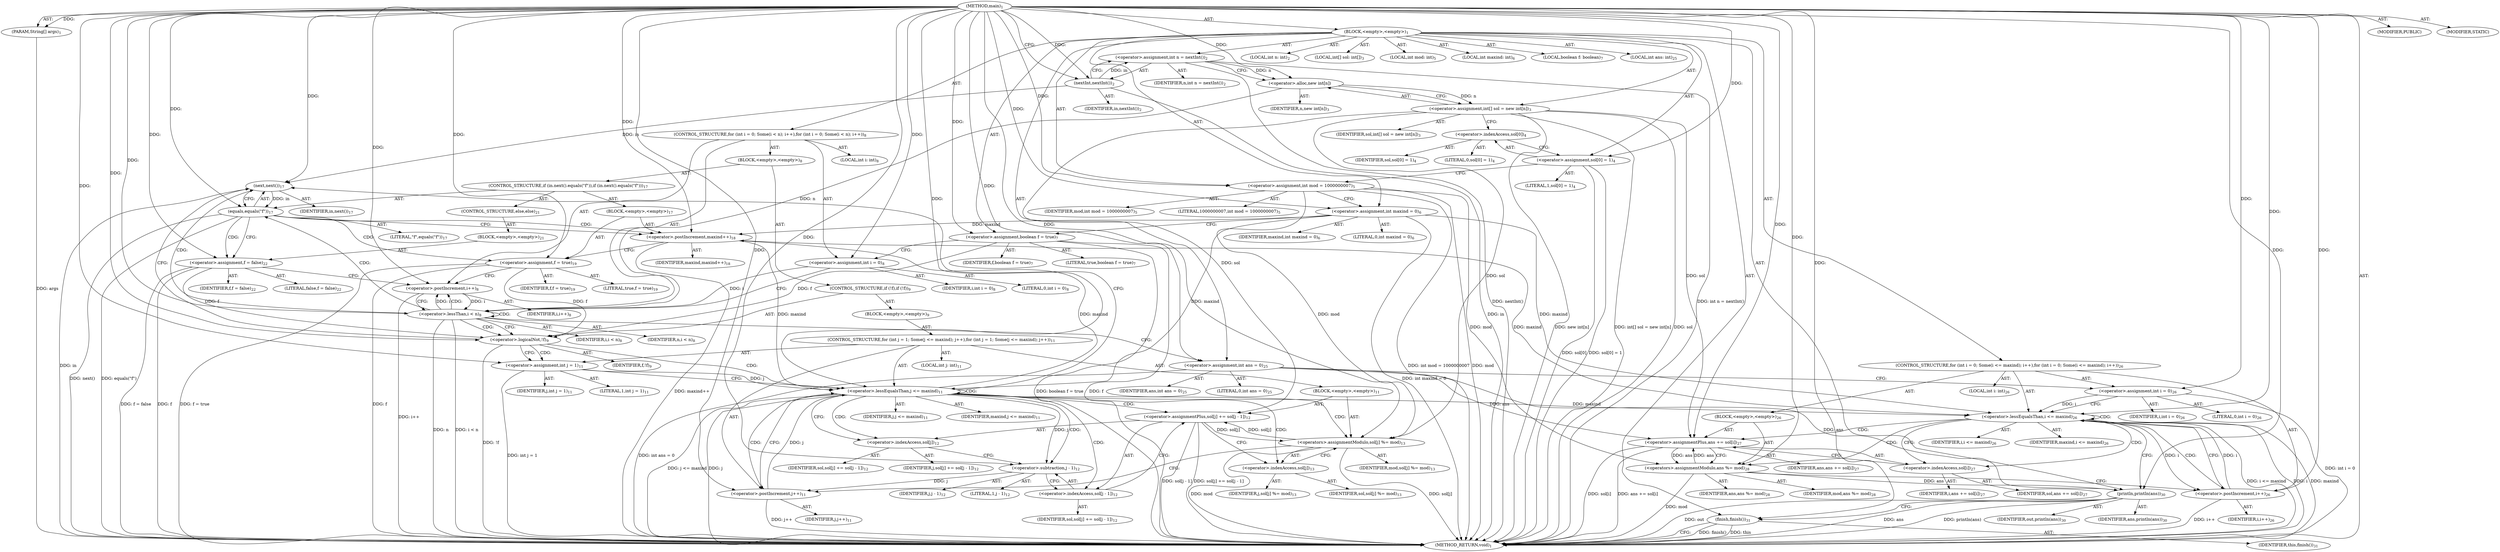 digraph "main" {  
"17" [label = <(METHOD,main)<SUB>1</SUB>> ]
"18" [label = <(PARAM,String[] args)<SUB>1</SUB>> ]
"19" [label = <(BLOCK,&lt;empty&gt;,&lt;empty&gt;)<SUB>1</SUB>> ]
"20" [label = <(LOCAL,int n: int)<SUB>2</SUB>> ]
"21" [label = <(&lt;operator&gt;.assignment,int n = nextInt())<SUB>2</SUB>> ]
"22" [label = <(IDENTIFIER,n,int n = nextInt())<SUB>2</SUB>> ]
"23" [label = <(nextInt,nextInt())<SUB>2</SUB>> ]
"24" [label = <(IDENTIFIER,in,nextInt())<SUB>2</SUB>> ]
"25" [label = <(LOCAL,int[] sol: int[])<SUB>3</SUB>> ]
"26" [label = <(&lt;operator&gt;.assignment,int[] sol = new int[n])<SUB>3</SUB>> ]
"27" [label = <(IDENTIFIER,sol,int[] sol = new int[n])<SUB>3</SUB>> ]
"28" [label = <(&lt;operator&gt;.alloc,new int[n])> ]
"29" [label = <(IDENTIFIER,n,new int[n])<SUB>3</SUB>> ]
"30" [label = <(&lt;operator&gt;.assignment,sol[0] = 1)<SUB>4</SUB>> ]
"31" [label = <(&lt;operator&gt;.indexAccess,sol[0])<SUB>4</SUB>> ]
"32" [label = <(IDENTIFIER,sol,sol[0] = 1)<SUB>4</SUB>> ]
"33" [label = <(LITERAL,0,sol[0] = 1)<SUB>4</SUB>> ]
"34" [label = <(LITERAL,1,sol[0] = 1)<SUB>4</SUB>> ]
"35" [label = <(LOCAL,int mod: int)<SUB>5</SUB>> ]
"36" [label = <(&lt;operator&gt;.assignment,int mod = 1000000007)<SUB>5</SUB>> ]
"37" [label = <(IDENTIFIER,mod,int mod = 1000000007)<SUB>5</SUB>> ]
"38" [label = <(LITERAL,1000000007,int mod = 1000000007)<SUB>5</SUB>> ]
"39" [label = <(LOCAL,int maxind: int)<SUB>6</SUB>> ]
"40" [label = <(&lt;operator&gt;.assignment,int maxind = 0)<SUB>6</SUB>> ]
"41" [label = <(IDENTIFIER,maxind,int maxind = 0)<SUB>6</SUB>> ]
"42" [label = <(LITERAL,0,int maxind = 0)<SUB>6</SUB>> ]
"43" [label = <(LOCAL,boolean f: boolean)<SUB>7</SUB>> ]
"44" [label = <(&lt;operator&gt;.assignment,boolean f = true)<SUB>7</SUB>> ]
"45" [label = <(IDENTIFIER,f,boolean f = true)<SUB>7</SUB>> ]
"46" [label = <(LITERAL,true,boolean f = true)<SUB>7</SUB>> ]
"47" [label = <(CONTROL_STRUCTURE,for (int i = 0; Some(i &lt; n); i++),for (int i = 0; Some(i &lt; n); i++))<SUB>8</SUB>> ]
"48" [label = <(LOCAL,int i: int)<SUB>8</SUB>> ]
"49" [label = <(&lt;operator&gt;.assignment,int i = 0)<SUB>8</SUB>> ]
"50" [label = <(IDENTIFIER,i,int i = 0)<SUB>8</SUB>> ]
"51" [label = <(LITERAL,0,int i = 0)<SUB>8</SUB>> ]
"52" [label = <(&lt;operator&gt;.lessThan,i &lt; n)<SUB>8</SUB>> ]
"53" [label = <(IDENTIFIER,i,i &lt; n)<SUB>8</SUB>> ]
"54" [label = <(IDENTIFIER,n,i &lt; n)<SUB>8</SUB>> ]
"55" [label = <(&lt;operator&gt;.postIncrement,i++)<SUB>8</SUB>> ]
"56" [label = <(IDENTIFIER,i,i++)<SUB>8</SUB>> ]
"57" [label = <(BLOCK,&lt;empty&gt;,&lt;empty&gt;)<SUB>8</SUB>> ]
"58" [label = <(CONTROL_STRUCTURE,if (!f),if (!f))<SUB>9</SUB>> ]
"59" [label = <(&lt;operator&gt;.logicalNot,!f)<SUB>9</SUB>> ]
"60" [label = <(IDENTIFIER,f,!f)<SUB>9</SUB>> ]
"61" [label = <(BLOCK,&lt;empty&gt;,&lt;empty&gt;)<SUB>9</SUB>> ]
"62" [label = <(CONTROL_STRUCTURE,for (int j = 1; Some(j &lt;= maxind); j++),for (int j = 1; Some(j &lt;= maxind); j++))<SUB>11</SUB>> ]
"63" [label = <(LOCAL,int j: int)<SUB>11</SUB>> ]
"64" [label = <(&lt;operator&gt;.assignment,int j = 1)<SUB>11</SUB>> ]
"65" [label = <(IDENTIFIER,j,int j = 1)<SUB>11</SUB>> ]
"66" [label = <(LITERAL,1,int j = 1)<SUB>11</SUB>> ]
"67" [label = <(&lt;operator&gt;.lessEqualsThan,j &lt;= maxind)<SUB>11</SUB>> ]
"68" [label = <(IDENTIFIER,j,j &lt;= maxind)<SUB>11</SUB>> ]
"69" [label = <(IDENTIFIER,maxind,j &lt;= maxind)<SUB>11</SUB>> ]
"70" [label = <(&lt;operator&gt;.postIncrement,j++)<SUB>11</SUB>> ]
"71" [label = <(IDENTIFIER,j,j++)<SUB>11</SUB>> ]
"72" [label = <(BLOCK,&lt;empty&gt;,&lt;empty&gt;)<SUB>11</SUB>> ]
"73" [label = <(&lt;operator&gt;.assignmentPlus,sol[j] += sol[j - 1])<SUB>12</SUB>> ]
"74" [label = <(&lt;operator&gt;.indexAccess,sol[j])<SUB>12</SUB>> ]
"75" [label = <(IDENTIFIER,sol,sol[j] += sol[j - 1])<SUB>12</SUB>> ]
"76" [label = <(IDENTIFIER,j,sol[j] += sol[j - 1])<SUB>12</SUB>> ]
"77" [label = <(&lt;operator&gt;.indexAccess,sol[j - 1])<SUB>12</SUB>> ]
"78" [label = <(IDENTIFIER,sol,sol[j] += sol[j - 1])<SUB>12</SUB>> ]
"79" [label = <(&lt;operator&gt;.subtraction,j - 1)<SUB>12</SUB>> ]
"80" [label = <(IDENTIFIER,j,j - 1)<SUB>12</SUB>> ]
"81" [label = <(LITERAL,1,j - 1)<SUB>12</SUB>> ]
"82" [label = <(&lt;operators&gt;.assignmentModulo,sol[j] %= mod)<SUB>13</SUB>> ]
"83" [label = <(&lt;operator&gt;.indexAccess,sol[j])<SUB>13</SUB>> ]
"84" [label = <(IDENTIFIER,sol,sol[j] %= mod)<SUB>13</SUB>> ]
"85" [label = <(IDENTIFIER,j,sol[j] %= mod)<SUB>13</SUB>> ]
"86" [label = <(IDENTIFIER,mod,sol[j] %= mod)<SUB>13</SUB>> ]
"87" [label = <(CONTROL_STRUCTURE,if (in.next().equals(&quot;f&quot;)),if (in.next().equals(&quot;f&quot;)))<SUB>17</SUB>> ]
"88" [label = <(equals,equals(&quot;f&quot;))<SUB>17</SUB>> ]
"89" [label = <(next,next())<SUB>17</SUB>> ]
"90" [label = <(IDENTIFIER,in,next())<SUB>17</SUB>> ]
"91" [label = <(LITERAL,&quot;f&quot;,equals(&quot;f&quot;))<SUB>17</SUB>> ]
"92" [label = <(BLOCK,&lt;empty&gt;,&lt;empty&gt;)<SUB>17</SUB>> ]
"93" [label = <(&lt;operator&gt;.postIncrement,maxind++)<SUB>18</SUB>> ]
"94" [label = <(IDENTIFIER,maxind,maxind++)<SUB>18</SUB>> ]
"95" [label = <(&lt;operator&gt;.assignment,f = true)<SUB>19</SUB>> ]
"96" [label = <(IDENTIFIER,f,f = true)<SUB>19</SUB>> ]
"97" [label = <(LITERAL,true,f = true)<SUB>19</SUB>> ]
"98" [label = <(CONTROL_STRUCTURE,else,else)<SUB>21</SUB>> ]
"99" [label = <(BLOCK,&lt;empty&gt;,&lt;empty&gt;)<SUB>21</SUB>> ]
"100" [label = <(&lt;operator&gt;.assignment,f = false)<SUB>22</SUB>> ]
"101" [label = <(IDENTIFIER,f,f = false)<SUB>22</SUB>> ]
"102" [label = <(LITERAL,false,f = false)<SUB>22</SUB>> ]
"103" [label = <(LOCAL,int ans: int)<SUB>25</SUB>> ]
"104" [label = <(&lt;operator&gt;.assignment,int ans = 0)<SUB>25</SUB>> ]
"105" [label = <(IDENTIFIER,ans,int ans = 0)<SUB>25</SUB>> ]
"106" [label = <(LITERAL,0,int ans = 0)<SUB>25</SUB>> ]
"107" [label = <(CONTROL_STRUCTURE,for (int i = 0; Some(i &lt;= maxind); i++),for (int i = 0; Some(i &lt;= maxind); i++))<SUB>26</SUB>> ]
"108" [label = <(LOCAL,int i: int)<SUB>26</SUB>> ]
"109" [label = <(&lt;operator&gt;.assignment,int i = 0)<SUB>26</SUB>> ]
"110" [label = <(IDENTIFIER,i,int i = 0)<SUB>26</SUB>> ]
"111" [label = <(LITERAL,0,int i = 0)<SUB>26</SUB>> ]
"112" [label = <(&lt;operator&gt;.lessEqualsThan,i &lt;= maxind)<SUB>26</SUB>> ]
"113" [label = <(IDENTIFIER,i,i &lt;= maxind)<SUB>26</SUB>> ]
"114" [label = <(IDENTIFIER,maxind,i &lt;= maxind)<SUB>26</SUB>> ]
"115" [label = <(&lt;operator&gt;.postIncrement,i++)<SUB>26</SUB>> ]
"116" [label = <(IDENTIFIER,i,i++)<SUB>26</SUB>> ]
"117" [label = <(BLOCK,&lt;empty&gt;,&lt;empty&gt;)<SUB>26</SUB>> ]
"118" [label = <(&lt;operator&gt;.assignmentPlus,ans += sol[i])<SUB>27</SUB>> ]
"119" [label = <(IDENTIFIER,ans,ans += sol[i])<SUB>27</SUB>> ]
"120" [label = <(&lt;operator&gt;.indexAccess,sol[i])<SUB>27</SUB>> ]
"121" [label = <(IDENTIFIER,sol,ans += sol[i])<SUB>27</SUB>> ]
"122" [label = <(IDENTIFIER,i,ans += sol[i])<SUB>27</SUB>> ]
"123" [label = <(&lt;operators&gt;.assignmentModulo,ans %= mod)<SUB>28</SUB>> ]
"124" [label = <(IDENTIFIER,ans,ans %= mod)<SUB>28</SUB>> ]
"125" [label = <(IDENTIFIER,mod,ans %= mod)<SUB>28</SUB>> ]
"126" [label = <(println,println(ans))<SUB>30</SUB>> ]
"127" [label = <(IDENTIFIER,out,println(ans))<SUB>30</SUB>> ]
"128" [label = <(IDENTIFIER,ans,println(ans))<SUB>30</SUB>> ]
"129" [label = <(finish,finish())<SUB>31</SUB>> ]
"130" [label = <(IDENTIFIER,this,finish())<SUB>31</SUB>> ]
"131" [label = <(MODIFIER,PUBLIC)> ]
"132" [label = <(MODIFIER,STATIC)> ]
"133" [label = <(METHOD_RETURN,void)<SUB>1</SUB>> ]
  "17" -> "18"  [ label = "AST: "] 
  "17" -> "19"  [ label = "AST: "] 
  "17" -> "131"  [ label = "AST: "] 
  "17" -> "132"  [ label = "AST: "] 
  "17" -> "133"  [ label = "AST: "] 
  "19" -> "20"  [ label = "AST: "] 
  "19" -> "21"  [ label = "AST: "] 
  "19" -> "25"  [ label = "AST: "] 
  "19" -> "26"  [ label = "AST: "] 
  "19" -> "30"  [ label = "AST: "] 
  "19" -> "35"  [ label = "AST: "] 
  "19" -> "36"  [ label = "AST: "] 
  "19" -> "39"  [ label = "AST: "] 
  "19" -> "40"  [ label = "AST: "] 
  "19" -> "43"  [ label = "AST: "] 
  "19" -> "44"  [ label = "AST: "] 
  "19" -> "47"  [ label = "AST: "] 
  "19" -> "103"  [ label = "AST: "] 
  "19" -> "104"  [ label = "AST: "] 
  "19" -> "107"  [ label = "AST: "] 
  "19" -> "126"  [ label = "AST: "] 
  "19" -> "129"  [ label = "AST: "] 
  "21" -> "22"  [ label = "AST: "] 
  "21" -> "23"  [ label = "AST: "] 
  "23" -> "24"  [ label = "AST: "] 
  "26" -> "27"  [ label = "AST: "] 
  "26" -> "28"  [ label = "AST: "] 
  "28" -> "29"  [ label = "AST: "] 
  "30" -> "31"  [ label = "AST: "] 
  "30" -> "34"  [ label = "AST: "] 
  "31" -> "32"  [ label = "AST: "] 
  "31" -> "33"  [ label = "AST: "] 
  "36" -> "37"  [ label = "AST: "] 
  "36" -> "38"  [ label = "AST: "] 
  "40" -> "41"  [ label = "AST: "] 
  "40" -> "42"  [ label = "AST: "] 
  "44" -> "45"  [ label = "AST: "] 
  "44" -> "46"  [ label = "AST: "] 
  "47" -> "48"  [ label = "AST: "] 
  "47" -> "49"  [ label = "AST: "] 
  "47" -> "52"  [ label = "AST: "] 
  "47" -> "55"  [ label = "AST: "] 
  "47" -> "57"  [ label = "AST: "] 
  "49" -> "50"  [ label = "AST: "] 
  "49" -> "51"  [ label = "AST: "] 
  "52" -> "53"  [ label = "AST: "] 
  "52" -> "54"  [ label = "AST: "] 
  "55" -> "56"  [ label = "AST: "] 
  "57" -> "58"  [ label = "AST: "] 
  "57" -> "87"  [ label = "AST: "] 
  "58" -> "59"  [ label = "AST: "] 
  "58" -> "61"  [ label = "AST: "] 
  "59" -> "60"  [ label = "AST: "] 
  "61" -> "62"  [ label = "AST: "] 
  "62" -> "63"  [ label = "AST: "] 
  "62" -> "64"  [ label = "AST: "] 
  "62" -> "67"  [ label = "AST: "] 
  "62" -> "70"  [ label = "AST: "] 
  "62" -> "72"  [ label = "AST: "] 
  "64" -> "65"  [ label = "AST: "] 
  "64" -> "66"  [ label = "AST: "] 
  "67" -> "68"  [ label = "AST: "] 
  "67" -> "69"  [ label = "AST: "] 
  "70" -> "71"  [ label = "AST: "] 
  "72" -> "73"  [ label = "AST: "] 
  "72" -> "82"  [ label = "AST: "] 
  "73" -> "74"  [ label = "AST: "] 
  "73" -> "77"  [ label = "AST: "] 
  "74" -> "75"  [ label = "AST: "] 
  "74" -> "76"  [ label = "AST: "] 
  "77" -> "78"  [ label = "AST: "] 
  "77" -> "79"  [ label = "AST: "] 
  "79" -> "80"  [ label = "AST: "] 
  "79" -> "81"  [ label = "AST: "] 
  "82" -> "83"  [ label = "AST: "] 
  "82" -> "86"  [ label = "AST: "] 
  "83" -> "84"  [ label = "AST: "] 
  "83" -> "85"  [ label = "AST: "] 
  "87" -> "88"  [ label = "AST: "] 
  "87" -> "92"  [ label = "AST: "] 
  "87" -> "98"  [ label = "AST: "] 
  "88" -> "89"  [ label = "AST: "] 
  "88" -> "91"  [ label = "AST: "] 
  "89" -> "90"  [ label = "AST: "] 
  "92" -> "93"  [ label = "AST: "] 
  "92" -> "95"  [ label = "AST: "] 
  "93" -> "94"  [ label = "AST: "] 
  "95" -> "96"  [ label = "AST: "] 
  "95" -> "97"  [ label = "AST: "] 
  "98" -> "99"  [ label = "AST: "] 
  "99" -> "100"  [ label = "AST: "] 
  "100" -> "101"  [ label = "AST: "] 
  "100" -> "102"  [ label = "AST: "] 
  "104" -> "105"  [ label = "AST: "] 
  "104" -> "106"  [ label = "AST: "] 
  "107" -> "108"  [ label = "AST: "] 
  "107" -> "109"  [ label = "AST: "] 
  "107" -> "112"  [ label = "AST: "] 
  "107" -> "115"  [ label = "AST: "] 
  "107" -> "117"  [ label = "AST: "] 
  "109" -> "110"  [ label = "AST: "] 
  "109" -> "111"  [ label = "AST: "] 
  "112" -> "113"  [ label = "AST: "] 
  "112" -> "114"  [ label = "AST: "] 
  "115" -> "116"  [ label = "AST: "] 
  "117" -> "118"  [ label = "AST: "] 
  "117" -> "123"  [ label = "AST: "] 
  "118" -> "119"  [ label = "AST: "] 
  "118" -> "120"  [ label = "AST: "] 
  "120" -> "121"  [ label = "AST: "] 
  "120" -> "122"  [ label = "AST: "] 
  "123" -> "124"  [ label = "AST: "] 
  "123" -> "125"  [ label = "AST: "] 
  "126" -> "127"  [ label = "AST: "] 
  "126" -> "128"  [ label = "AST: "] 
  "129" -> "130"  [ label = "AST: "] 
  "21" -> "28"  [ label = "CFG: "] 
  "26" -> "31"  [ label = "CFG: "] 
  "30" -> "36"  [ label = "CFG: "] 
  "36" -> "40"  [ label = "CFG: "] 
  "40" -> "44"  [ label = "CFG: "] 
  "44" -> "49"  [ label = "CFG: "] 
  "104" -> "109"  [ label = "CFG: "] 
  "126" -> "129"  [ label = "CFG: "] 
  "129" -> "133"  [ label = "CFG: "] 
  "23" -> "21"  [ label = "CFG: "] 
  "28" -> "26"  [ label = "CFG: "] 
  "31" -> "30"  [ label = "CFG: "] 
  "49" -> "52"  [ label = "CFG: "] 
  "52" -> "59"  [ label = "CFG: "] 
  "52" -> "104"  [ label = "CFG: "] 
  "55" -> "52"  [ label = "CFG: "] 
  "109" -> "112"  [ label = "CFG: "] 
  "112" -> "120"  [ label = "CFG: "] 
  "112" -> "126"  [ label = "CFG: "] 
  "115" -> "112"  [ label = "CFG: "] 
  "118" -> "123"  [ label = "CFG: "] 
  "123" -> "115"  [ label = "CFG: "] 
  "59" -> "64"  [ label = "CFG: "] 
  "59" -> "89"  [ label = "CFG: "] 
  "88" -> "93"  [ label = "CFG: "] 
  "88" -> "100"  [ label = "CFG: "] 
  "120" -> "118"  [ label = "CFG: "] 
  "89" -> "88"  [ label = "CFG: "] 
  "93" -> "95"  [ label = "CFG: "] 
  "95" -> "55"  [ label = "CFG: "] 
  "64" -> "67"  [ label = "CFG: "] 
  "67" -> "74"  [ label = "CFG: "] 
  "67" -> "89"  [ label = "CFG: "] 
  "70" -> "67"  [ label = "CFG: "] 
  "100" -> "55"  [ label = "CFG: "] 
  "73" -> "83"  [ label = "CFG: "] 
  "82" -> "70"  [ label = "CFG: "] 
  "74" -> "79"  [ label = "CFG: "] 
  "77" -> "73"  [ label = "CFG: "] 
  "83" -> "82"  [ label = "CFG: "] 
  "79" -> "77"  [ label = "CFG: "] 
  "17" -> "23"  [ label = "CFG: "] 
  "18" -> "133"  [ label = "DDG: args"] 
  "23" -> "133"  [ label = "DDG: in"] 
  "21" -> "133"  [ label = "DDG: nextInt()"] 
  "21" -> "133"  [ label = "DDG: int n = nextInt()"] 
  "26" -> "133"  [ label = "DDG: sol"] 
  "26" -> "133"  [ label = "DDG: new int[n]"] 
  "26" -> "133"  [ label = "DDG: int[] sol = new int[n]"] 
  "30" -> "133"  [ label = "DDG: sol[0]"] 
  "30" -> "133"  [ label = "DDG: sol[0] = 1"] 
  "36" -> "133"  [ label = "DDG: mod"] 
  "36" -> "133"  [ label = "DDG: int mod = 1000000007"] 
  "40" -> "133"  [ label = "DDG: int maxind = 0"] 
  "44" -> "133"  [ label = "DDG: f"] 
  "44" -> "133"  [ label = "DDG: boolean f = true"] 
  "52" -> "133"  [ label = "DDG: n"] 
  "52" -> "133"  [ label = "DDG: i &lt; n"] 
  "104" -> "133"  [ label = "DDG: int ans = 0"] 
  "109" -> "133"  [ label = "DDG: int i = 0"] 
  "112" -> "133"  [ label = "DDG: i"] 
  "112" -> "133"  [ label = "DDG: maxind"] 
  "112" -> "133"  [ label = "DDG: i &lt;= maxind"] 
  "126" -> "133"  [ label = "DDG: ans"] 
  "126" -> "133"  [ label = "DDG: println(ans)"] 
  "129" -> "133"  [ label = "DDG: finish()"] 
  "118" -> "133"  [ label = "DDG: sol[i]"] 
  "118" -> "133"  [ label = "DDG: ans += sol[i]"] 
  "123" -> "133"  [ label = "DDG: mod"] 
  "115" -> "133"  [ label = "DDG: i++"] 
  "59" -> "133"  [ label = "DDG: !f"] 
  "64" -> "133"  [ label = "DDG: int j = 1"] 
  "67" -> "133"  [ label = "DDG: j"] 
  "67" -> "133"  [ label = "DDG: j &lt;= maxind"] 
  "89" -> "133"  [ label = "DDG: in"] 
  "88" -> "133"  [ label = "DDG: next()"] 
  "88" -> "133"  [ label = "DDG: equals(&quot;f&quot;)"] 
  "100" -> "133"  [ label = "DDG: f"] 
  "100" -> "133"  [ label = "DDG: f = false"] 
  "93" -> "133"  [ label = "DDG: maxind++"] 
  "95" -> "133"  [ label = "DDG: f"] 
  "95" -> "133"  [ label = "DDG: f = true"] 
  "55" -> "133"  [ label = "DDG: i++"] 
  "73" -> "133"  [ label = "DDG: sol[j - 1]"] 
  "73" -> "133"  [ label = "DDG: sol[j] += sol[j - 1]"] 
  "82" -> "133"  [ label = "DDG: sol[j]"] 
  "82" -> "133"  [ label = "DDG: mod"] 
  "70" -> "133"  [ label = "DDG: j++"] 
  "126" -> "133"  [ label = "DDG: out"] 
  "129" -> "133"  [ label = "DDG: this"] 
  "17" -> "18"  [ label = "DDG: "] 
  "23" -> "21"  [ label = "DDG: in"] 
  "28" -> "26"  [ label = "DDG: n"] 
  "17" -> "30"  [ label = "DDG: "] 
  "17" -> "36"  [ label = "DDG: "] 
  "17" -> "40"  [ label = "DDG: "] 
  "17" -> "44"  [ label = "DDG: "] 
  "17" -> "104"  [ label = "DDG: "] 
  "17" -> "49"  [ label = "DDG: "] 
  "17" -> "109"  [ label = "DDG: "] 
  "17" -> "126"  [ label = "DDG: "] 
  "104" -> "126"  [ label = "DDG: ans"] 
  "123" -> "126"  [ label = "DDG: ans"] 
  "17" -> "129"  [ label = "DDG: "] 
  "17" -> "23"  [ label = "DDG: "] 
  "21" -> "28"  [ label = "DDG: n"] 
  "17" -> "28"  [ label = "DDG: "] 
  "49" -> "52"  [ label = "DDG: i"] 
  "55" -> "52"  [ label = "DDG: i"] 
  "17" -> "52"  [ label = "DDG: "] 
  "28" -> "52"  [ label = "DDG: n"] 
  "52" -> "55"  [ label = "DDG: i"] 
  "17" -> "55"  [ label = "DDG: "] 
  "109" -> "112"  [ label = "DDG: i"] 
  "115" -> "112"  [ label = "DDG: i"] 
  "17" -> "112"  [ label = "DDG: "] 
  "40" -> "112"  [ label = "DDG: maxind"] 
  "67" -> "112"  [ label = "DDG: maxind"] 
  "93" -> "112"  [ label = "DDG: maxind"] 
  "112" -> "115"  [ label = "DDG: i"] 
  "17" -> "115"  [ label = "DDG: "] 
  "26" -> "118"  [ label = "DDG: sol"] 
  "36" -> "123"  [ label = "DDG: mod"] 
  "17" -> "123"  [ label = "DDG: "] 
  "104" -> "118"  [ label = "DDG: ans"] 
  "123" -> "118"  [ label = "DDG: ans"] 
  "17" -> "118"  [ label = "DDG: "] 
  "118" -> "123"  [ label = "DDG: ans"] 
  "44" -> "59"  [ label = "DDG: f"] 
  "100" -> "59"  [ label = "DDG: f"] 
  "95" -> "59"  [ label = "DDG: f"] 
  "17" -> "59"  [ label = "DDG: "] 
  "89" -> "88"  [ label = "DDG: in"] 
  "17" -> "88"  [ label = "DDG: "] 
  "17" -> "95"  [ label = "DDG: "] 
  "17" -> "64"  [ label = "DDG: "] 
  "23" -> "89"  [ label = "DDG: in"] 
  "17" -> "89"  [ label = "DDG: "] 
  "40" -> "93"  [ label = "DDG: maxind"] 
  "67" -> "93"  [ label = "DDG: maxind"] 
  "17" -> "93"  [ label = "DDG: "] 
  "17" -> "100"  [ label = "DDG: "] 
  "64" -> "67"  [ label = "DDG: j"] 
  "70" -> "67"  [ label = "DDG: j"] 
  "17" -> "67"  [ label = "DDG: "] 
  "40" -> "67"  [ label = "DDG: maxind"] 
  "93" -> "67"  [ label = "DDG: maxind"] 
  "79" -> "70"  [ label = "DDG: j"] 
  "17" -> "70"  [ label = "DDG: "] 
  "26" -> "73"  [ label = "DDG: sol"] 
  "36" -> "82"  [ label = "DDG: mod"] 
  "17" -> "82"  [ label = "DDG: "] 
  "82" -> "73"  [ label = "DDG: sol[j]"] 
  "26" -> "82"  [ label = "DDG: sol"] 
  "73" -> "82"  [ label = "DDG: sol[j]"] 
  "67" -> "79"  [ label = "DDG: j"] 
  "17" -> "79"  [ label = "DDG: "] 
  "52" -> "89"  [ label = "CDG: "] 
  "52" -> "52"  [ label = "CDG: "] 
  "52" -> "59"  [ label = "CDG: "] 
  "52" -> "88"  [ label = "CDG: "] 
  "52" -> "55"  [ label = "CDG: "] 
  "112" -> "115"  [ label = "CDG: "] 
  "112" -> "120"  [ label = "CDG: "] 
  "112" -> "123"  [ label = "CDG: "] 
  "112" -> "112"  [ label = "CDG: "] 
  "112" -> "118"  [ label = "CDG: "] 
  "59" -> "64"  [ label = "CDG: "] 
  "59" -> "67"  [ label = "CDG: "] 
  "88" -> "95"  [ label = "CDG: "] 
  "88" -> "93"  [ label = "CDG: "] 
  "88" -> "100"  [ label = "CDG: "] 
  "67" -> "73"  [ label = "CDG: "] 
  "67" -> "77"  [ label = "CDG: "] 
  "67" -> "67"  [ label = "CDG: "] 
  "67" -> "74"  [ label = "CDG: "] 
  "67" -> "82"  [ label = "CDG: "] 
  "67" -> "79"  [ label = "CDG: "] 
  "67" -> "83"  [ label = "CDG: "] 
  "67" -> "70"  [ label = "CDG: "] 
}
